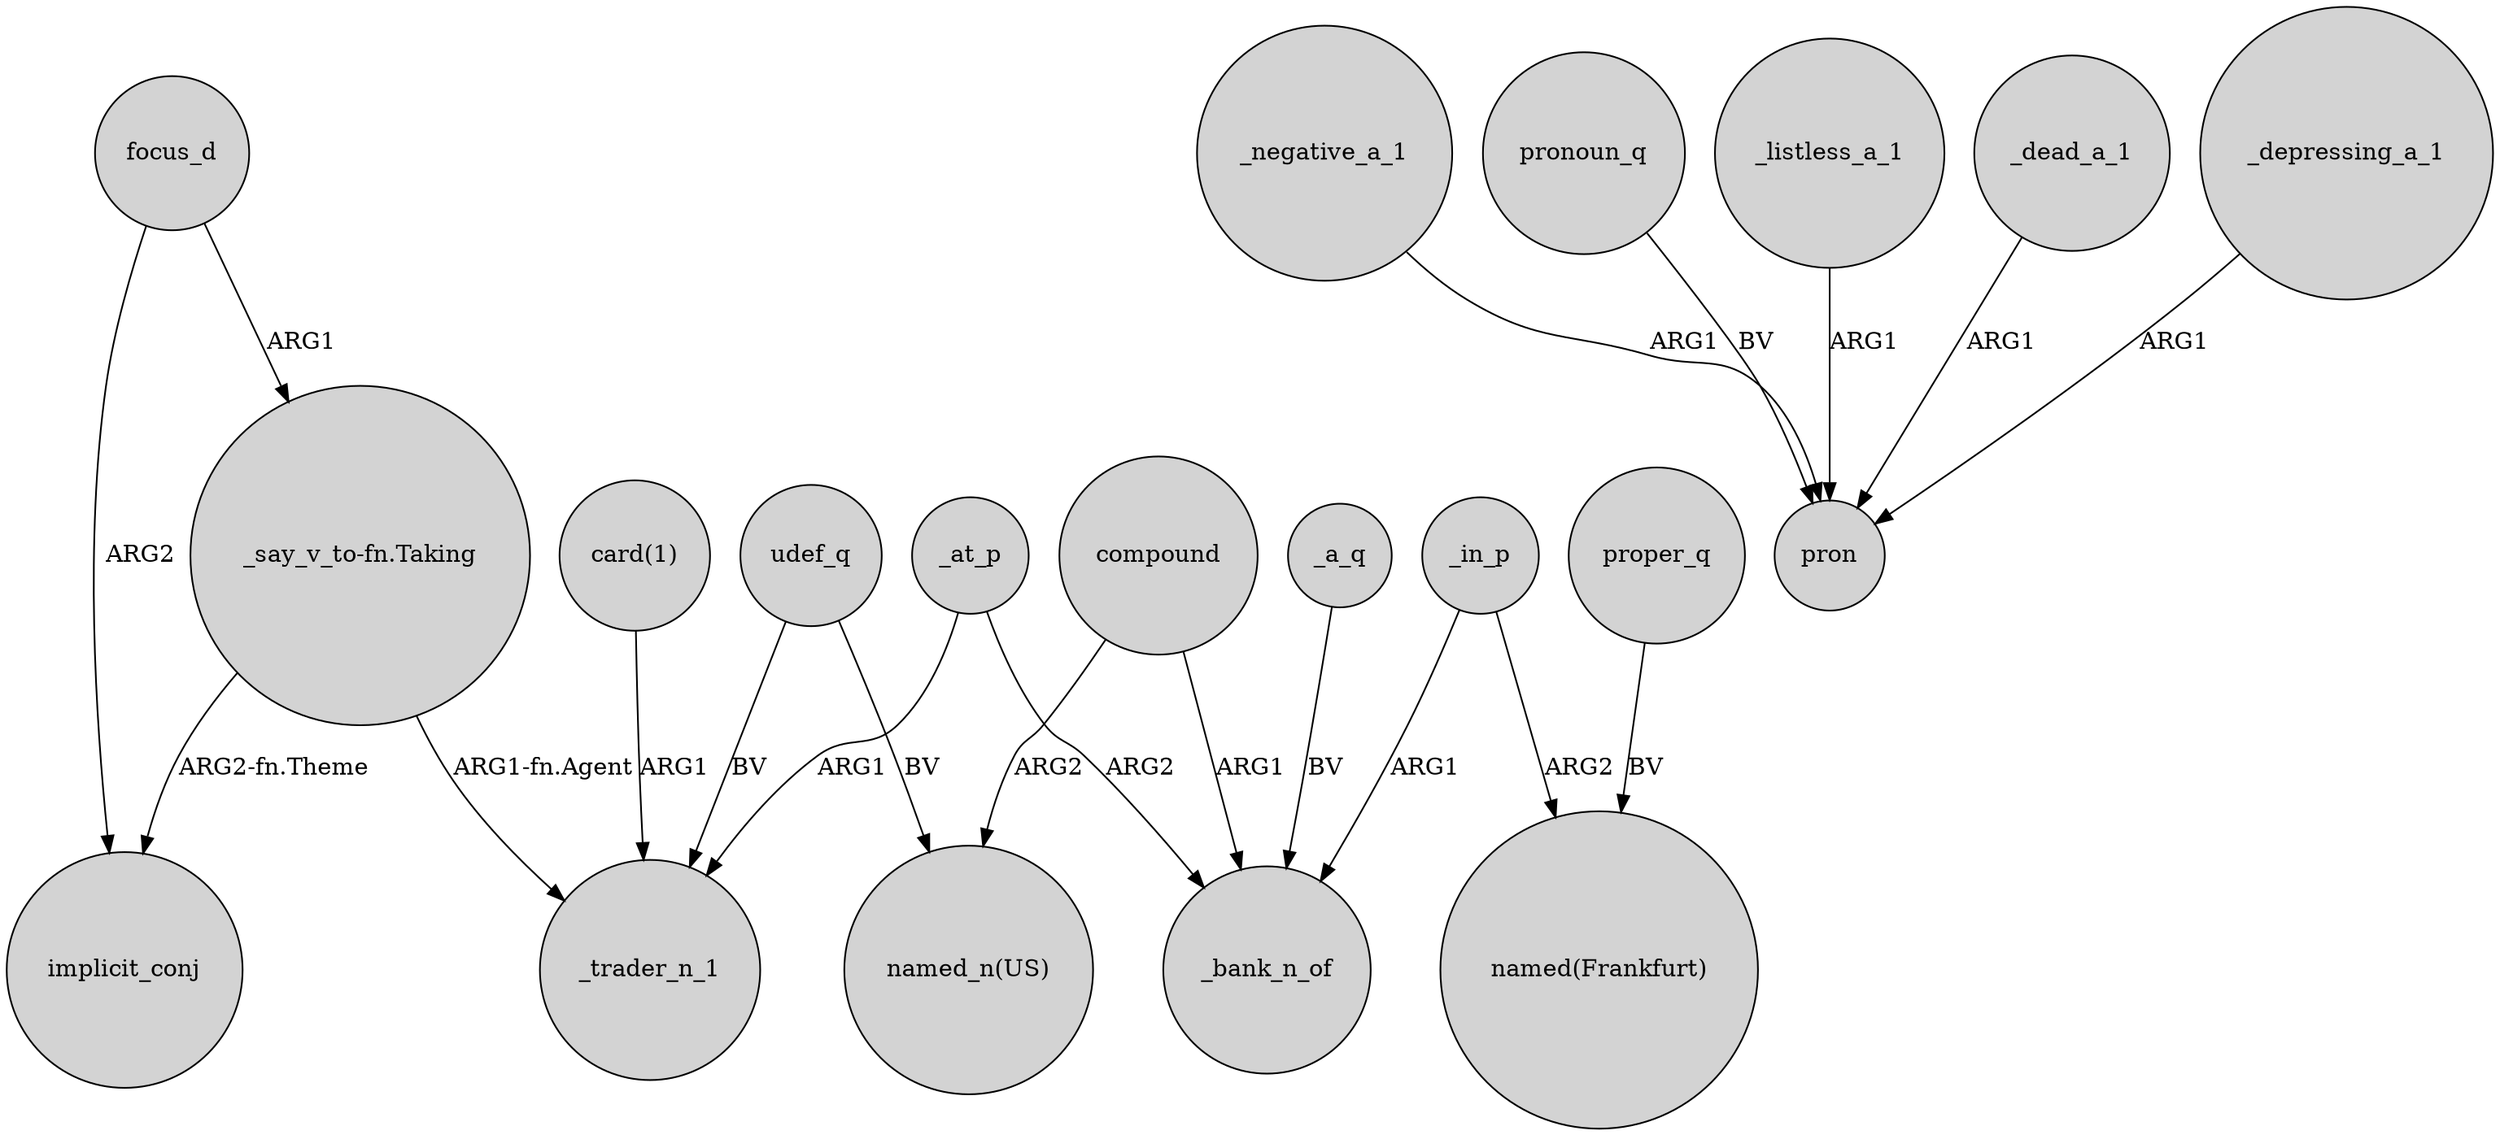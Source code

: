 digraph {
	node [shape=circle style=filled]
	"card(1)" -> _trader_n_1 [label=ARG1]
	proper_q -> "named(Frankfurt)" [label=BV]
	_at_p -> _trader_n_1 [label=ARG1]
	focus_d -> "_say_v_to-fn.Taking" [label=ARG1]
	_at_p -> _bank_n_of [label=ARG2]
	_in_p -> "named(Frankfurt)" [label=ARG2]
	compound -> _bank_n_of [label=ARG1]
	_negative_a_1 -> pron [label=ARG1]
	pronoun_q -> pron [label=BV]
	udef_q -> _trader_n_1 [label=BV]
	_in_p -> _bank_n_of [label=ARG1]
	"_say_v_to-fn.Taking" -> implicit_conj [label="ARG2-fn.Theme"]
	_a_q -> _bank_n_of [label=BV]
	focus_d -> implicit_conj [label=ARG2]
	_listless_a_1 -> pron [label=ARG1]
	_dead_a_1 -> pron [label=ARG1]
	_depressing_a_1 -> pron [label=ARG1]
	"_say_v_to-fn.Taking" -> _trader_n_1 [label="ARG1-fn.Agent"]
	compound -> "named_n(US)" [label=ARG2]
	udef_q -> "named_n(US)" [label=BV]
}
